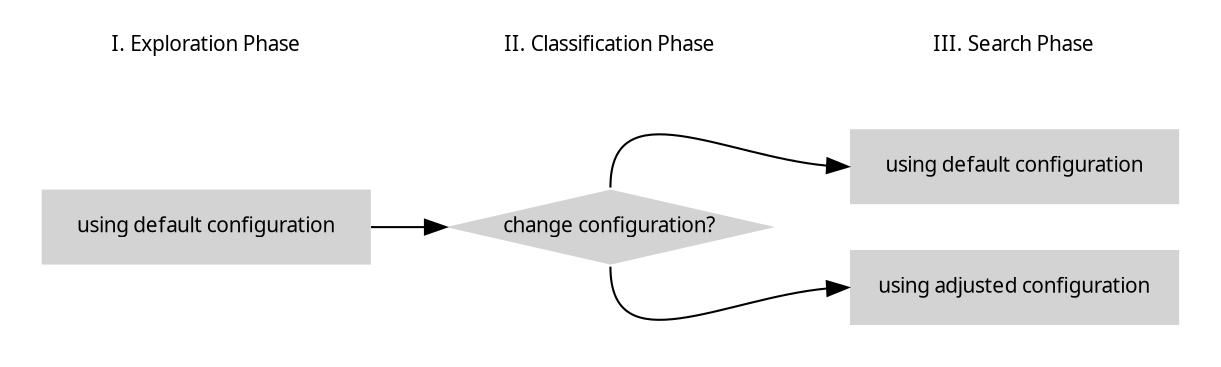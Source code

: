 digraph g {
    fontname = "Verdana"
    fontsize = 10
    rankdir = LR
    nodesep = "0.3"
    ranksep = "0.5"
    peripheries = 0
    
    node [style="filled" fixedsize=True width=2.2 penwidth=0 fontname="Verdana" fontsize=10 shape="polygon"]
    
    "0A" [label="using default configuration" ]
    "1A" [label="change configuration?" shape="diamond"]
    "2A" [label="using adjusted configuration"]
    "3A" [label="using default configuration"]
    
    subgraph cluster_0 {
		node [style=filled,color=white]
		"0A"
	}
	
	subgraph cluster_1 {
		node [style=filled,color=white]
		"1A"
	}
	
	subgraph cluster_2 {
		node [style=filled,color=white]
		"2A"
		"3A"
	}
    
    "0A" -> "1A"
    "1A":s -> "2A":w
    "1A":n -> "3A":w
    
    "label1" [label="I. Exploration Phase" style=empty]
    "label2" [label="II. Classification Phase" style=empty]
    "label3" [label="III. Search Phase" style=empty]
    "label1" -> "label2" -> "label3" [style=invis]
}